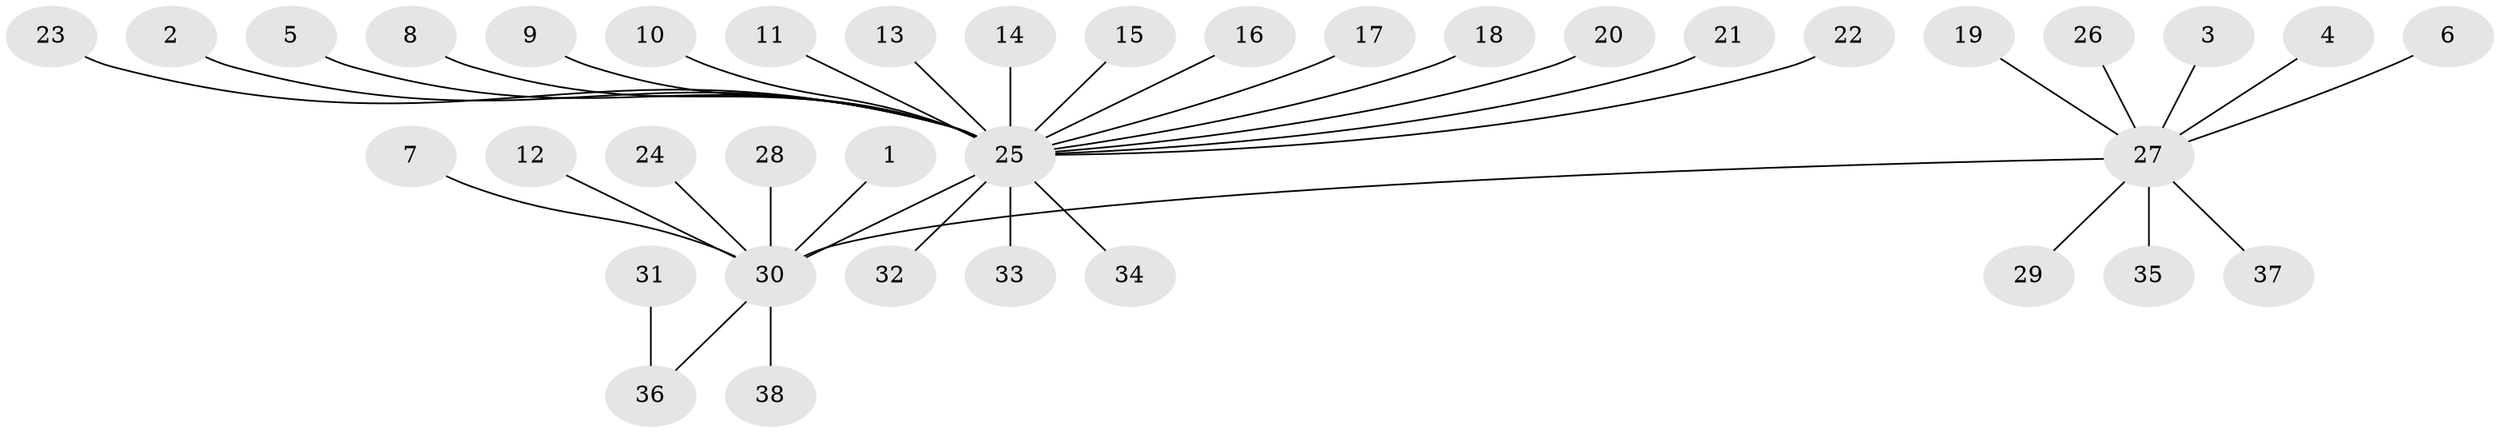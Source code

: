 // original degree distribution, {14: 0.015873015873015872, 25: 0.007936507936507936, 2: 0.12698412698412698, 1: 0.6904761904761905, 5: 0.05555555555555555, 3: 0.07142857142857142, 4: 0.031746031746031744}
// Generated by graph-tools (version 1.1) at 2025/36/03/04/25 23:36:49]
// undirected, 38 vertices, 37 edges
graph export_dot {
  node [color=gray90,style=filled];
  1;
  2;
  3;
  4;
  5;
  6;
  7;
  8;
  9;
  10;
  11;
  12;
  13;
  14;
  15;
  16;
  17;
  18;
  19;
  20;
  21;
  22;
  23;
  24;
  25;
  26;
  27;
  28;
  29;
  30;
  31;
  32;
  33;
  34;
  35;
  36;
  37;
  38;
  1 -- 30 [weight=1.0];
  2 -- 25 [weight=1.0];
  3 -- 27 [weight=1.0];
  4 -- 27 [weight=1.0];
  5 -- 25 [weight=1.0];
  6 -- 27 [weight=1.0];
  7 -- 30 [weight=1.0];
  8 -- 25 [weight=1.0];
  9 -- 25 [weight=1.0];
  10 -- 25 [weight=1.0];
  11 -- 25 [weight=1.0];
  12 -- 30 [weight=1.0];
  13 -- 25 [weight=1.0];
  14 -- 25 [weight=1.0];
  15 -- 25 [weight=1.0];
  16 -- 25 [weight=1.0];
  17 -- 25 [weight=1.0];
  18 -- 25 [weight=1.0];
  19 -- 27 [weight=1.0];
  20 -- 25 [weight=1.0];
  21 -- 25 [weight=1.0];
  22 -- 25 [weight=1.0];
  23 -- 25 [weight=1.0];
  24 -- 30 [weight=1.0];
  25 -- 30 [weight=1.0];
  25 -- 32 [weight=1.0];
  25 -- 33 [weight=1.0];
  25 -- 34 [weight=1.0];
  26 -- 27 [weight=1.0];
  27 -- 29 [weight=1.0];
  27 -- 30 [weight=1.0];
  27 -- 35 [weight=1.0];
  27 -- 37 [weight=1.0];
  28 -- 30 [weight=1.0];
  30 -- 36 [weight=1.0];
  30 -- 38 [weight=1.0];
  31 -- 36 [weight=1.0];
}

